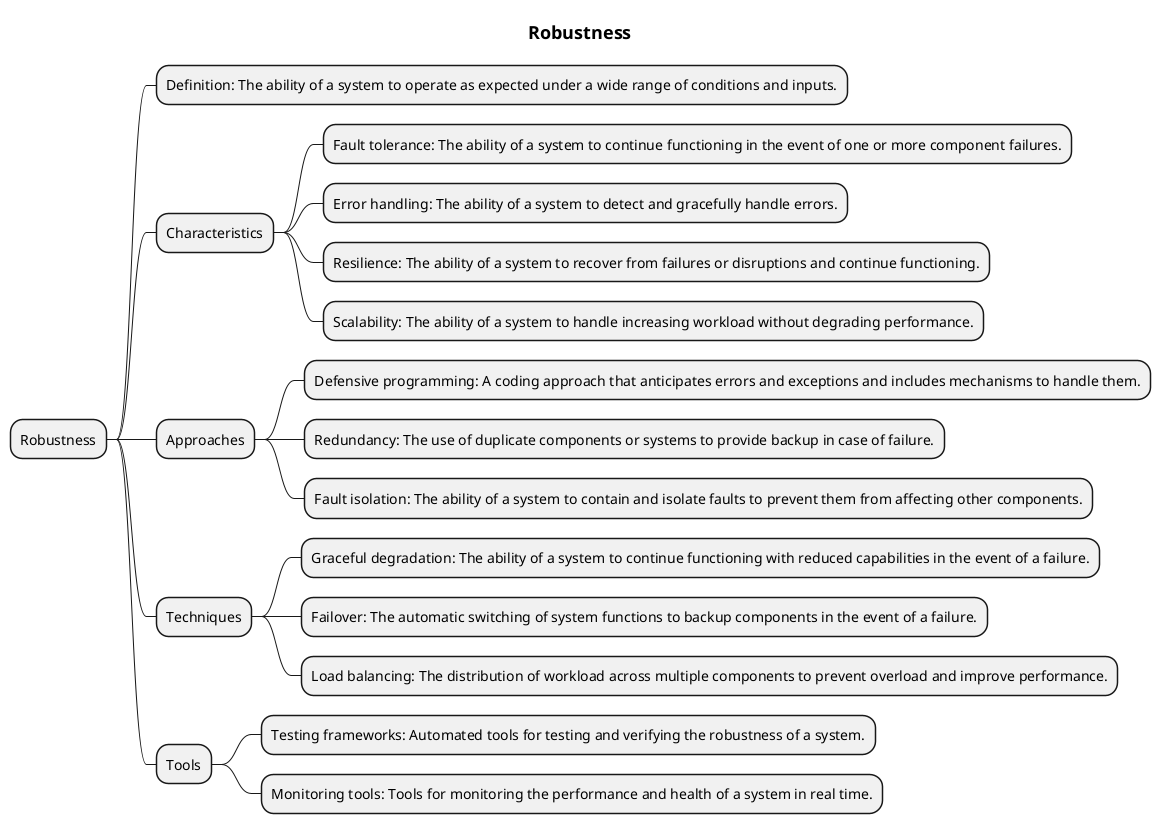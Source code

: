 @startmindmap
title = Robustness

* Robustness
** Definition: The ability of a system to operate as expected under a wide range of conditions and inputs.
** Characteristics
*** Fault tolerance: The ability of a system to continue functioning in the event of one or more component failures.
*** Error handling: The ability of a system to detect and gracefully handle errors.
*** Resilience: The ability of a system to recover from failures or disruptions and continue functioning.
*** Scalability: The ability of a system to handle increasing workload without degrading performance.
** Approaches
*** Defensive programming: A coding approach that anticipates errors and exceptions and includes mechanisms to handle them.
*** Redundancy: The use of duplicate components or systems to provide backup in case of failure.
*** Fault isolation: The ability of a system to contain and isolate faults to prevent them from affecting other components.
** Techniques
*** Graceful degradation: The ability of a system to continue functioning with reduced capabilities in the event of a failure.
*** Failover: The automatic switching of system functions to backup components in the event of a failure.
*** Load balancing: The distribution of workload across multiple components to prevent overload and improve performance.
** Tools
*** Testing frameworks: Automated tools for testing and verifying the robustness of a system.
*** Monitoring tools: Tools for monitoring the performance and health of a system in real time.
@endmindmap
